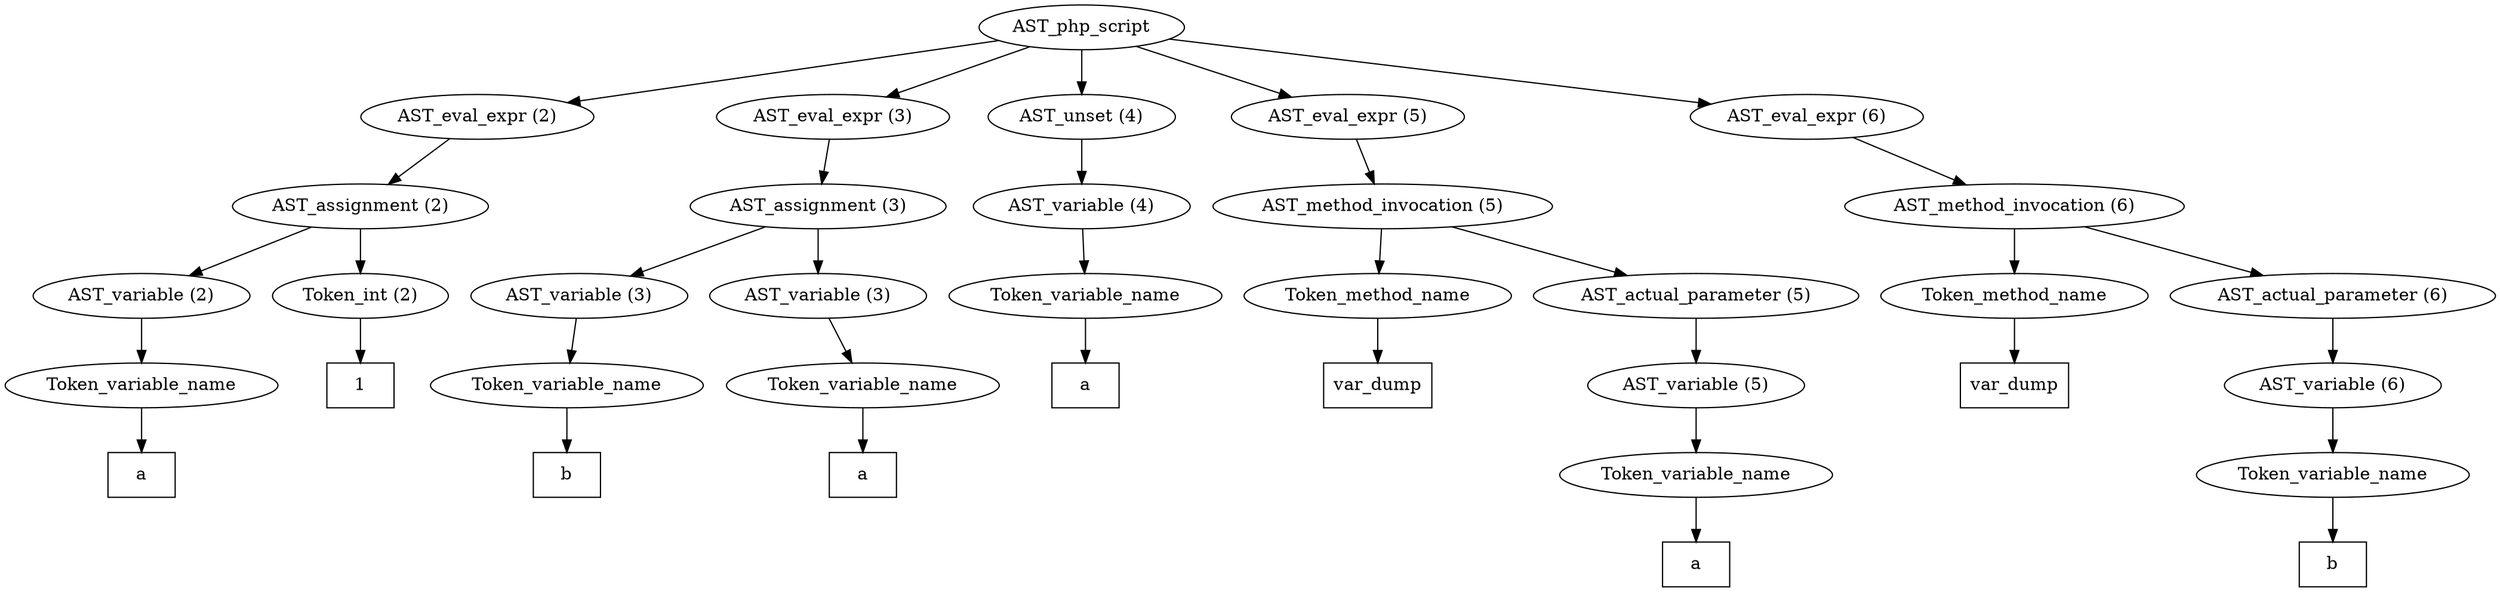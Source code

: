 /*
 * AST in dot format generated by phc -- the PHP compiler
 */

digraph AST {
node_0 [label="AST_php_script"];
node_1 [label="AST_eval_expr (2)"];
node_2 [label="AST_assignment (2)"];
node_3 [label="AST_variable (2)"];
node_4 [label="Token_variable_name"];
node_5 [label="a", shape=box]
node_4 -> node_5;
node_3 -> node_4;
node_6 [label="Token_int (2)"];
node_7 [label="1", shape=box]
node_6 -> node_7;
node_2 -> node_6;
node_2 -> node_3;
node_1 -> node_2;
node_8 [label="AST_eval_expr (3)"];
node_9 [label="AST_assignment (3)"];
node_10 [label="AST_variable (3)"];
node_11 [label="Token_variable_name"];
node_12 [label="b", shape=box]
node_11 -> node_12;
node_10 -> node_11;
node_13 [label="AST_variable (3)"];
node_14 [label="Token_variable_name"];
node_15 [label="a", shape=box]
node_14 -> node_15;
node_13 -> node_14;
node_9 -> node_13;
node_9 -> node_10;
node_8 -> node_9;
node_16 [label="AST_unset (4)"];
node_17 [label="AST_variable (4)"];
node_18 [label="Token_variable_name"];
node_19 [label="a", shape=box]
node_18 -> node_19;
node_17 -> node_18;
node_16 -> node_17;
node_20 [label="AST_eval_expr (5)"];
node_21 [label="AST_method_invocation (5)"];
node_22 [label="Token_method_name"];
node_23 [label="var_dump", shape=box]
node_22 -> node_23;
node_24 [label="AST_actual_parameter (5)"];
node_25 [label="AST_variable (5)"];
node_26 [label="Token_variable_name"];
node_27 [label="a", shape=box]
node_26 -> node_27;
node_25 -> node_26;
node_24 -> node_25;
node_21 -> node_24;
node_21 -> node_22;
node_20 -> node_21;
node_28 [label="AST_eval_expr (6)"];
node_29 [label="AST_method_invocation (6)"];
node_30 [label="Token_method_name"];
node_31 [label="var_dump", shape=box]
node_30 -> node_31;
node_32 [label="AST_actual_parameter (6)"];
node_33 [label="AST_variable (6)"];
node_34 [label="Token_variable_name"];
node_35 [label="b", shape=box]
node_34 -> node_35;
node_33 -> node_34;
node_32 -> node_33;
node_29 -> node_32;
node_29 -> node_30;
node_28 -> node_29;
node_0 -> node_28;
node_0 -> node_20;
node_0 -> node_16;
node_0 -> node_8;
node_0 -> node_1;
}
